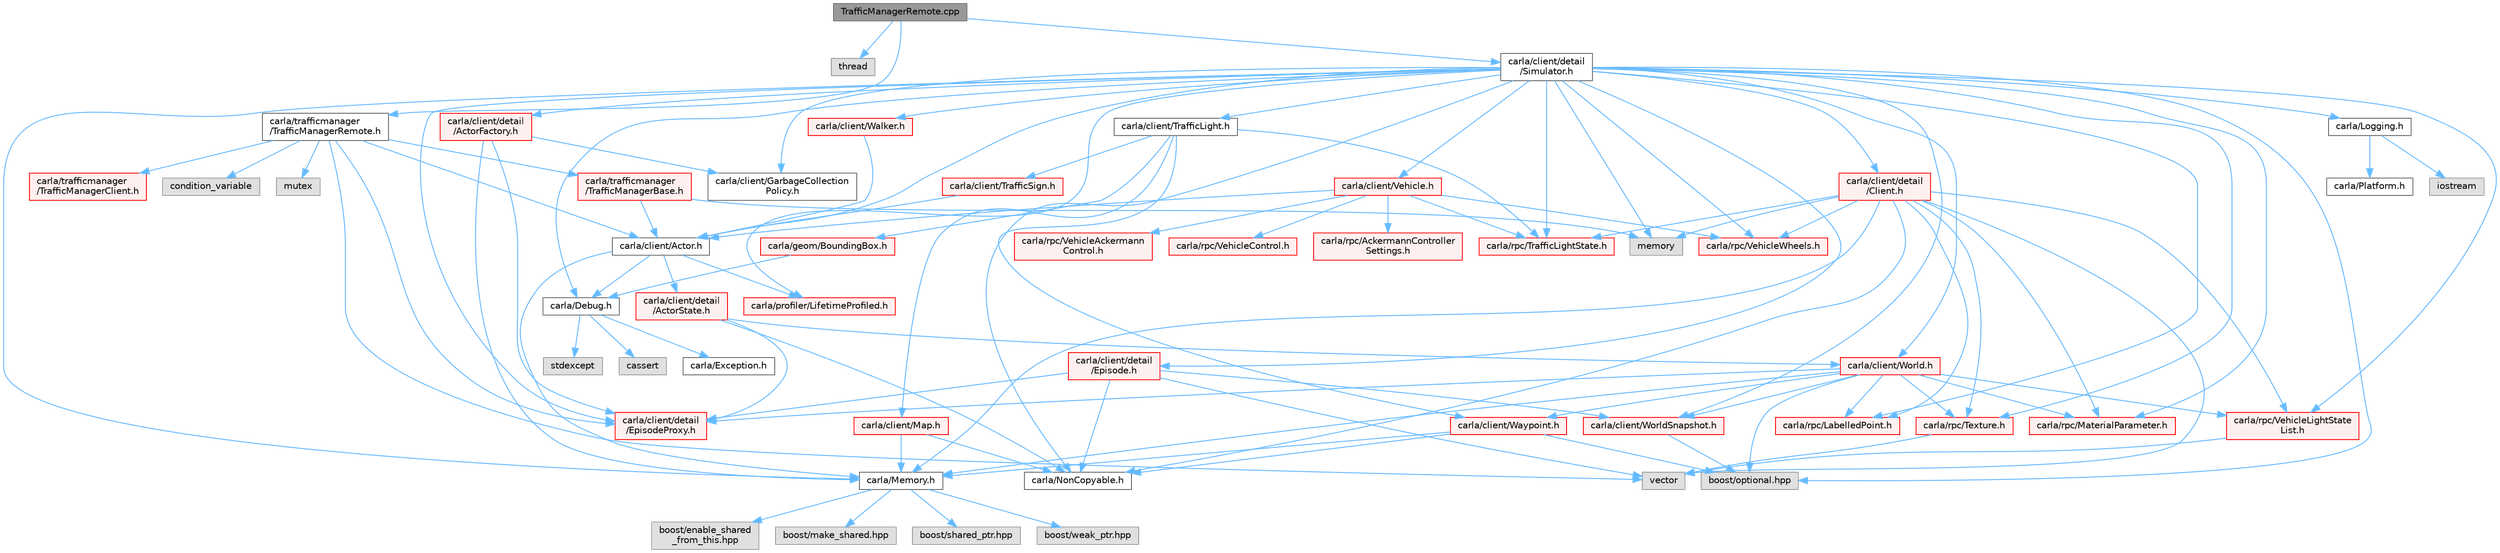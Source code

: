 digraph "TrafficManagerRemote.cpp"
{
 // INTERACTIVE_SVG=YES
 // LATEX_PDF_SIZE
  bgcolor="transparent";
  edge [fontname=Helvetica,fontsize=10,labelfontname=Helvetica,labelfontsize=10];
  node [fontname=Helvetica,fontsize=10,shape=box,height=0.2,width=0.4];
  Node1 [id="Node000001",label="TrafficManagerRemote.cpp",height=0.2,width=0.4,color="gray40", fillcolor="grey60", style="filled", fontcolor="black",tooltip=" "];
  Node1 -> Node2 [id="edge1_Node000001_Node000002",color="steelblue1",style="solid",tooltip=" "];
  Node2 [id="Node000002",label="thread",height=0.2,width=0.4,color="grey60", fillcolor="#E0E0E0", style="filled",tooltip=" "];
  Node1 -> Node3 [id="edge2_Node000001_Node000003",color="steelblue1",style="solid",tooltip=" "];
  Node3 [id="Node000003",label="carla/client/detail\l/Simulator.h",height=0.2,width=0.4,color="grey40", fillcolor="white", style="filled",URL="$d6/d4a/Simulator_8h.html",tooltip=" "];
  Node3 -> Node4 [id="edge3_Node000003_Node000004",color="steelblue1",style="solid",tooltip=" "];
  Node4 [id="Node000004",label="carla/Debug.h",height=0.2,width=0.4,color="grey40", fillcolor="white", style="filled",URL="$d4/deb/Debug_8h.html",tooltip=" "];
  Node4 -> Node5 [id="edge4_Node000004_Node000005",color="steelblue1",style="solid",tooltip=" "];
  Node5 [id="Node000005",label="carla/Exception.h",height=0.2,width=0.4,color="grey40", fillcolor="white", style="filled",URL="$d8/d8a/Exception_8h.html",tooltip=" "];
  Node4 -> Node6 [id="edge5_Node000004_Node000006",color="steelblue1",style="solid",tooltip=" "];
  Node6 [id="Node000006",label="stdexcept",height=0.2,width=0.4,color="grey60", fillcolor="#E0E0E0", style="filled",tooltip=" "];
  Node4 -> Node7 [id="edge6_Node000004_Node000007",color="steelblue1",style="solid",tooltip=" "];
  Node7 [id="Node000007",label="cassert",height=0.2,width=0.4,color="grey60", fillcolor="#E0E0E0", style="filled",tooltip=" "];
  Node3 -> Node8 [id="edge7_Node000003_Node000008",color="steelblue1",style="solid",tooltip=" "];
  Node8 [id="Node000008",label="carla/Logging.h",height=0.2,width=0.4,color="grey40", fillcolor="white", style="filled",URL="$de/d87/Logging_8h.html",tooltip=" "];
  Node8 -> Node9 [id="edge8_Node000008_Node000009",color="steelblue1",style="solid",tooltip=" "];
  Node9 [id="Node000009",label="carla/Platform.h",height=0.2,width=0.4,color="grey40", fillcolor="white", style="filled",URL="$d9/dd0/Platform_8h.html",tooltip=" "];
  Node8 -> Node10 [id="edge9_Node000008_Node000010",color="steelblue1",style="solid",tooltip=" "];
  Node10 [id="Node000010",label="iostream",height=0.2,width=0.4,color="grey60", fillcolor="#E0E0E0", style="filled",tooltip=" "];
  Node3 -> Node11 [id="edge10_Node000003_Node000011",color="steelblue1",style="solid",tooltip=" "];
  Node11 [id="Node000011",label="carla/Memory.h",height=0.2,width=0.4,color="grey40", fillcolor="white", style="filled",URL="$de/d5c/Memory_8h.html",tooltip=" "];
  Node11 -> Node12 [id="edge11_Node000011_Node000012",color="steelblue1",style="solid",tooltip=" "];
  Node12 [id="Node000012",label="boost/enable_shared\l_from_this.hpp",height=0.2,width=0.4,color="grey60", fillcolor="#E0E0E0", style="filled",tooltip=" "];
  Node11 -> Node13 [id="edge12_Node000011_Node000013",color="steelblue1",style="solid",tooltip=" "];
  Node13 [id="Node000013",label="boost/make_shared.hpp",height=0.2,width=0.4,color="grey60", fillcolor="#E0E0E0", style="filled",tooltip=" "];
  Node11 -> Node14 [id="edge13_Node000011_Node000014",color="steelblue1",style="solid",tooltip=" "];
  Node14 [id="Node000014",label="boost/shared_ptr.hpp",height=0.2,width=0.4,color="grey60", fillcolor="#E0E0E0", style="filled",tooltip=" "];
  Node11 -> Node15 [id="edge14_Node000011_Node000015",color="steelblue1",style="solid",tooltip=" "];
  Node15 [id="Node000015",label="boost/weak_ptr.hpp",height=0.2,width=0.4,color="grey60", fillcolor="#E0E0E0", style="filled",tooltip=" "];
  Node3 -> Node16 [id="edge15_Node000003_Node000016",color="steelblue1",style="solid",tooltip=" "];
  Node16 [id="Node000016",label="carla/NonCopyable.h",height=0.2,width=0.4,color="grey40", fillcolor="white", style="filled",URL="$d4/dd8/LibCarla_2source_2carla_2NonCopyable_8h.html",tooltip=" "];
  Node3 -> Node17 [id="edge16_Node000003_Node000017",color="steelblue1",style="solid",tooltip=" "];
  Node17 [id="Node000017",label="carla/client/Actor.h",height=0.2,width=0.4,color="grey40", fillcolor="white", style="filled",URL="$da/d48/client_2Actor_8h.html",tooltip=" "];
  Node17 -> Node4 [id="edge17_Node000017_Node000004",color="steelblue1",style="solid",tooltip=" "];
  Node17 -> Node11 [id="edge18_Node000017_Node000011",color="steelblue1",style="solid",tooltip=" "];
  Node17 -> Node18 [id="edge19_Node000017_Node000018",color="steelblue1",style="solid",tooltip=" "];
  Node18 [id="Node000018",label="carla/client/detail\l/ActorState.h",height=0.2,width=0.4,color="red", fillcolor="#FFF0F0", style="filled",URL="$d4/d22/client_2detail_2ActorState_8h.html",tooltip=" "];
  Node18 -> Node16 [id="edge20_Node000018_Node000016",color="steelblue1",style="solid",tooltip=" "];
  Node18 -> Node19 [id="edge21_Node000018_Node000019",color="steelblue1",style="solid",tooltip=" "];
  Node19 [id="Node000019",label="carla/client/World.h",height=0.2,width=0.4,color="red", fillcolor="#FFF0F0", style="filled",URL="$dd/d5b/World_8h.html",tooltip=" "];
  Node19 -> Node11 [id="edge22_Node000019_Node000011",color="steelblue1",style="solid",tooltip=" "];
  Node19 -> Node60 [id="edge23_Node000019_Node000060",color="steelblue1",style="solid",tooltip=" "];
  Node60 [id="Node000060",label="carla/client/Waypoint.h",height=0.2,width=0.4,color="red", fillcolor="#FFF0F0", style="filled",URL="$d0/d47/client_2Waypoint_8h.html",tooltip=" "];
  Node60 -> Node11 [id="edge24_Node000060_Node000011",color="steelblue1",style="solid",tooltip=" "];
  Node60 -> Node16 [id="edge25_Node000060_Node000016",color="steelblue1",style="solid",tooltip=" "];
  Node60 -> Node83 [id="edge26_Node000060_Node000083",color="steelblue1",style="solid",tooltip=" "];
  Node83 [id="Node000083",label="boost/optional.hpp",height=0.2,width=0.4,color="grey60", fillcolor="#E0E0E0", style="filled",tooltip=" "];
  Node19 -> Node99 [id="edge27_Node000019_Node000099",color="steelblue1",style="solid",tooltip=" "];
  Node99 [id="Node000099",label="carla/client/WorldSnapshot.h",height=0.2,width=0.4,color="red", fillcolor="#FFF0F0", style="filled",URL="$df/d11/WorldSnapshot_8h.html",tooltip=" "];
  Node99 -> Node83 [id="edge28_Node000099_Node000083",color="steelblue1",style="solid",tooltip=" "];
  Node19 -> Node24 [id="edge29_Node000019_Node000024",color="steelblue1",style="solid",tooltip=" "];
  Node24 [id="Node000024",label="carla/client/detail\l/EpisodeProxy.h",height=0.2,width=0.4,color="red", fillcolor="#FFF0F0", style="filled",URL="$dc/dc2/EpisodeProxy_8h.html",tooltip=" "];
  Node19 -> Node154 [id="edge30_Node000019_Node000154",color="steelblue1",style="solid",tooltip=" "];
  Node154 [id="Node000154",label="carla/rpc/LabelledPoint.h",height=0.2,width=0.4,color="red", fillcolor="#FFF0F0", style="filled",URL="$d2/dd4/LabelledPoint_8h.html",tooltip=" "];
  Node19 -> Node167 [id="edge31_Node000019_Node000167",color="steelblue1",style="solid",tooltip=" "];
  Node167 [id="Node000167",label="carla/rpc/VehicleLightState\lList.h",height=0.2,width=0.4,color="red", fillcolor="#FFF0F0", style="filled",URL="$d8/d09/VehicleLightStateList_8h.html",tooltip=" "];
  Node167 -> Node67 [id="edge32_Node000167_Node000067",color="steelblue1",style="solid",tooltip=" "];
  Node67 [id="Node000067",label="vector",height=0.2,width=0.4,color="grey60", fillcolor="#E0E0E0", style="filled",tooltip=" "];
  Node19 -> Node171 [id="edge33_Node000019_Node000171",color="steelblue1",style="solid",tooltip=" "];
  Node171 [id="Node000171",label="carla/rpc/Texture.h",height=0.2,width=0.4,color="red", fillcolor="#FFF0F0", style="filled",URL="$d9/dbf/Texture_8h.html",tooltip=" "];
  Node171 -> Node67 [id="edge34_Node000171_Node000067",color="steelblue1",style="solid",tooltip=" "];
  Node19 -> Node172 [id="edge35_Node000019_Node000172",color="steelblue1",style="solid",tooltip=" "];
  Node172 [id="Node000172",label="carla/rpc/MaterialParameter.h",height=0.2,width=0.4,color="red", fillcolor="#FFF0F0", style="filled",URL="$d7/d10/MaterialParameter_8h.html",tooltip=" "];
  Node19 -> Node83 [id="edge36_Node000019_Node000083",color="steelblue1",style="solid",tooltip=" "];
  Node18 -> Node24 [id="edge37_Node000018_Node000024",color="steelblue1",style="solid",tooltip=" "];
  Node17 -> Node175 [id="edge38_Node000017_Node000175",color="steelblue1",style="solid",tooltip=" "];
  Node175 [id="Node000175",label="carla/profiler/LifetimeProfiled.h",height=0.2,width=0.4,color="red", fillcolor="#FFF0F0", style="filled",URL="$d9/dc4/LifetimeProfiled_8h.html",tooltip=" "];
  Node3 -> Node176 [id="edge39_Node000003_Node000176",color="steelblue1",style="solid",tooltip=" "];
  Node176 [id="Node000176",label="carla/client/GarbageCollection\lPolicy.h",height=0.2,width=0.4,color="grey40", fillcolor="white", style="filled",URL="$d7/dc8/GarbageCollectionPolicy_8h.html",tooltip=" "];
  Node3 -> Node177 [id="edge40_Node000003_Node000177",color="steelblue1",style="solid",tooltip=" "];
  Node177 [id="Node000177",label="carla/client/TrafficLight.h",height=0.2,width=0.4,color="grey40", fillcolor="white", style="filled",URL="$d5/d9e/TrafficLight_8h.html",tooltip=" "];
  Node177 -> Node178 [id="edge41_Node000177_Node000178",color="steelblue1",style="solid",tooltip=" "];
  Node178 [id="Node000178",label="carla/client/TrafficSign.h",height=0.2,width=0.4,color="red", fillcolor="#FFF0F0", style="filled",URL="$d6/d83/TrafficSign_8h.html",tooltip=" "];
  Node178 -> Node17 [id="edge42_Node000178_Node000017",color="steelblue1",style="solid",tooltip=" "];
  Node177 -> Node105 [id="edge43_Node000177_Node000105",color="steelblue1",style="solid",tooltip=" "];
  Node105 [id="Node000105",label="carla/rpc/TrafficLightState.h",height=0.2,width=0.4,color="red", fillcolor="#FFF0F0", style="filled",URL="$d1/d16/LibCarla_2source_2carla_2rpc_2TrafficLightState_8h.html",tooltip=" "];
  Node177 -> Node60 [id="edge44_Node000177_Node000060",color="steelblue1",style="solid",tooltip=" "];
  Node177 -> Node179 [id="edge45_Node000177_Node000179",color="steelblue1",style="solid",tooltip=" "];
  Node179 [id="Node000179",label="carla/client/Map.h",height=0.2,width=0.4,color="red", fillcolor="#FFF0F0", style="filled",URL="$d4/d9d/client_2Map_8h.html",tooltip=" "];
  Node179 -> Node11 [id="edge46_Node000179_Node000011",color="steelblue1",style="solid",tooltip=" "];
  Node179 -> Node16 [id="edge47_Node000179_Node000016",color="steelblue1",style="solid",tooltip=" "];
  Node177 -> Node28 [id="edge48_Node000177_Node000028",color="steelblue1",style="solid",tooltip=" "];
  Node28 [id="Node000028",label="carla/geom/BoundingBox.h",height=0.2,width=0.4,color="red", fillcolor="#FFF0F0", style="filled",URL="$d2/dfe/LibCarla_2source_2carla_2geom_2BoundingBox_8h.html",tooltip=" "];
  Node28 -> Node4 [id="edge49_Node000028_Node000004",color="steelblue1",style="solid",tooltip=" "];
  Node3 -> Node197 [id="edge50_Node000003_Node000197",color="steelblue1",style="solid",tooltip=" "];
  Node197 [id="Node000197",label="carla/client/Vehicle.h",height=0.2,width=0.4,color="red", fillcolor="#FFF0F0", style="filled",URL="$d9/d18/Vehicle_8h.html",tooltip=" "];
  Node197 -> Node17 [id="edge51_Node000197_Node000017",color="steelblue1",style="solid",tooltip=" "];
  Node197 -> Node198 [id="edge52_Node000197_Node000198",color="steelblue1",style="solid",tooltip=" "];
  Node198 [id="Node000198",label="carla/rpc/AckermannController\lSettings.h",height=0.2,width=0.4,color="red", fillcolor="#FFF0F0", style="filled",URL="$d0/d10/LibCarla_2source_2carla_2rpc_2AckermannControllerSettings_8h.html",tooltip=" "];
  Node197 -> Node105 [id="edge53_Node000197_Node000105",color="steelblue1",style="solid",tooltip=" "];
  Node197 -> Node201 [id="edge54_Node000197_Node000201",color="steelblue1",style="solid",tooltip=" "];
  Node201 [id="Node000201",label="carla/rpc/VehicleAckermann\lControl.h",height=0.2,width=0.4,color="red", fillcolor="#FFF0F0", style="filled",URL="$dc/def/LibCarla_2source_2carla_2rpc_2VehicleAckermannControl_8h.html",tooltip=" "];
  Node197 -> Node106 [id="edge55_Node000197_Node000106",color="steelblue1",style="solid",tooltip=" "];
  Node106 [id="Node000106",label="carla/rpc/VehicleControl.h",height=0.2,width=0.4,color="red", fillcolor="#FFF0F0", style="filled",URL="$dd/d28/LibCarla_2source_2carla_2rpc_2VehicleControl_8h.html",tooltip=" "];
  Node197 -> Node207 [id="edge56_Node000197_Node000207",color="steelblue1",style="solid",tooltip=" "];
  Node207 [id="Node000207",label="carla/rpc/VehicleWheels.h",height=0.2,width=0.4,color="red", fillcolor="#FFF0F0", style="filled",URL="$d2/d02/VehicleWheels_8h.html",tooltip=" "];
  Node3 -> Node214 [id="edge57_Node000003_Node000214",color="steelblue1",style="solid",tooltip=" "];
  Node214 [id="Node000214",label="carla/client/Walker.h",height=0.2,width=0.4,color="red", fillcolor="#FFF0F0", style="filled",URL="$d5/d10/Walker_8h.html",tooltip=" "];
  Node214 -> Node17 [id="edge58_Node000214_Node000017",color="steelblue1",style="solid",tooltip=" "];
  Node3 -> Node19 [id="edge59_Node000003_Node000019",color="steelblue1",style="solid",tooltip=" "];
  Node3 -> Node99 [id="edge60_Node000003_Node000099",color="steelblue1",style="solid",tooltip=" "];
  Node3 -> Node223 [id="edge61_Node000003_Node000223",color="steelblue1",style="solid",tooltip=" "];
  Node223 [id="Node000223",label="carla/client/detail\l/ActorFactory.h",height=0.2,width=0.4,color="red", fillcolor="#FFF0F0", style="filled",URL="$d7/dae/ActorFactory_8h.html",tooltip=" "];
  Node223 -> Node11 [id="edge62_Node000223_Node000011",color="steelblue1",style="solid",tooltip=" "];
  Node223 -> Node176 [id="edge63_Node000223_Node000176",color="steelblue1",style="solid",tooltip=" "];
  Node223 -> Node24 [id="edge64_Node000223_Node000024",color="steelblue1",style="solid",tooltip=" "];
  Node3 -> Node224 [id="edge65_Node000003_Node000224",color="steelblue1",style="solid",tooltip=" "];
  Node224 [id="Node000224",label="carla/client/detail\l/Client.h",height=0.2,width=0.4,color="red", fillcolor="#FFF0F0", style="filled",URL="$df/d8b/client_2detail_2Client_8h.html",tooltip=" "];
  Node224 -> Node11 [id="edge66_Node000224_Node000011",color="steelblue1",style="solid",tooltip=" "];
  Node224 -> Node16 [id="edge67_Node000224_Node000016",color="steelblue1",style="solid",tooltip=" "];
  Node224 -> Node154 [id="edge68_Node000224_Node000154",color="steelblue1",style="solid",tooltip=" "];
  Node224 -> Node105 [id="edge69_Node000224_Node000105",color="steelblue1",style="solid",tooltip=" "];
  Node224 -> Node167 [id="edge70_Node000224_Node000167",color="steelblue1",style="solid",tooltip=" "];
  Node224 -> Node207 [id="edge71_Node000224_Node000207",color="steelblue1",style="solid",tooltip=" "];
  Node224 -> Node171 [id="edge72_Node000224_Node000171",color="steelblue1",style="solid",tooltip=" "];
  Node224 -> Node172 [id="edge73_Node000224_Node000172",color="steelblue1",style="solid",tooltip=" "];
  Node224 -> Node26 [id="edge74_Node000224_Node000026",color="steelblue1",style="solid",tooltip=" "];
  Node26 [id="Node000026",label="memory",height=0.2,width=0.4,color="grey60", fillcolor="#E0E0E0", style="filled",tooltip=" "];
  Node224 -> Node67 [id="edge75_Node000224_Node000067",color="steelblue1",style="solid",tooltip=" "];
  Node3 -> Node93 [id="edge76_Node000003_Node000093",color="steelblue1",style="solid",tooltip=" "];
  Node93 [id="Node000093",label="carla/client/detail\l/Episode.h",height=0.2,width=0.4,color="red", fillcolor="#FFF0F0", style="filled",URL="$d9/d9e/Episode_8h.html",tooltip=" "];
  Node93 -> Node16 [id="edge77_Node000093_Node000016",color="steelblue1",style="solid",tooltip=" "];
  Node93 -> Node99 [id="edge78_Node000093_Node000099",color="steelblue1",style="solid",tooltip=" "];
  Node93 -> Node24 [id="edge79_Node000093_Node000024",color="steelblue1",style="solid",tooltip=" "];
  Node93 -> Node67 [id="edge80_Node000093_Node000067",color="steelblue1",style="solid",tooltip=" "];
  Node3 -> Node24 [id="edge81_Node000003_Node000024",color="steelblue1",style="solid",tooltip=" "];
  Node3 -> Node175 [id="edge82_Node000003_Node000175",color="steelblue1",style="solid",tooltip=" "];
  Node3 -> Node105 [id="edge83_Node000003_Node000105",color="steelblue1",style="solid",tooltip=" "];
  Node3 -> Node167 [id="edge84_Node000003_Node000167",color="steelblue1",style="solid",tooltip=" "];
  Node3 -> Node154 [id="edge85_Node000003_Node000154",color="steelblue1",style="solid",tooltip=" "];
  Node3 -> Node207 [id="edge86_Node000003_Node000207",color="steelblue1",style="solid",tooltip=" "];
  Node3 -> Node171 [id="edge87_Node000003_Node000171",color="steelblue1",style="solid",tooltip=" "];
  Node3 -> Node172 [id="edge88_Node000003_Node000172",color="steelblue1",style="solid",tooltip=" "];
  Node3 -> Node83 [id="edge89_Node000003_Node000083",color="steelblue1",style="solid",tooltip=" "];
  Node3 -> Node26 [id="edge90_Node000003_Node000026",color="steelblue1",style="solid",tooltip=" "];
  Node1 -> Node229 [id="edge91_Node000001_Node000229",color="steelblue1",style="solid",tooltip=" "];
  Node229 [id="Node000229",label="carla/trafficmanager\l/TrafficManagerRemote.h",height=0.2,width=0.4,color="grey40", fillcolor="white", style="filled",URL="$da/df6/TrafficManagerRemote_8h.html",tooltip=" "];
  Node229 -> Node96 [id="edge92_Node000229_Node000096",color="steelblue1",style="solid",tooltip=" "];
  Node96 [id="Node000096",label="condition_variable",height=0.2,width=0.4,color="grey60", fillcolor="#E0E0E0", style="filled",tooltip=" "];
  Node229 -> Node92 [id="edge93_Node000229_Node000092",color="steelblue1",style="solid",tooltip=" "];
  Node92 [id="Node000092",label="mutex",height=0.2,width=0.4,color="grey60", fillcolor="#E0E0E0", style="filled",tooltip=" "];
  Node229 -> Node67 [id="edge94_Node000229_Node000067",color="steelblue1",style="solid",tooltip=" "];
  Node229 -> Node17 [id="edge95_Node000229_Node000017",color="steelblue1",style="solid",tooltip=" "];
  Node229 -> Node24 [id="edge96_Node000229_Node000024",color="steelblue1",style="solid",tooltip=" "];
  Node229 -> Node211 [id="edge97_Node000229_Node000211",color="steelblue1",style="solid",tooltip=" "];
  Node211 [id="Node000211",label="carla/trafficmanager\l/TrafficManagerBase.h",height=0.2,width=0.4,color="red", fillcolor="#FFF0F0", style="filled",URL="$d0/d55/TrafficManagerBase_8h.html",tooltip=" "];
  Node211 -> Node26 [id="edge98_Node000211_Node000026",color="steelblue1",style="solid",tooltip=" "];
  Node211 -> Node17 [id="edge99_Node000211_Node000017",color="steelblue1",style="solid",tooltip=" "];
  Node229 -> Node230 [id="edge100_Node000229_Node000230",color="steelblue1",style="solid",tooltip=" "];
  Node230 [id="Node000230",label="carla/trafficmanager\l/TrafficManagerClient.h",height=0.2,width=0.4,color="red", fillcolor="#FFF0F0", style="filled",URL="$d9/d60/TrafficManagerClient_8h.html",tooltip=" "];
}
